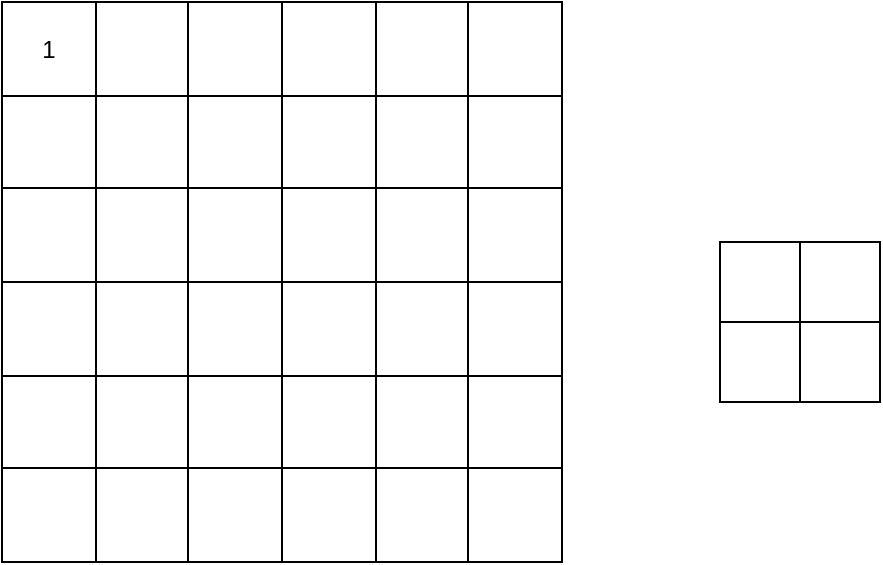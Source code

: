 <mxfile version="24.1.0" type="device">
  <diagram name="第 1 页" id="sMudP33DBJNy-v6ytXJG">
    <mxGraphModel dx="1050" dy="621" grid="1" gridSize="10" guides="1" tooltips="1" connect="1" arrows="1" fold="1" page="1" pageScale="1" pageWidth="3300" pageHeight="4681" math="0" shadow="0">
      <root>
        <mxCell id="0" />
        <mxCell id="1" parent="0" />
        <mxCell id="JvK6t2MEbXTYrqsshKav-27" value="" style="shape=table;startSize=0;container=1;collapsible=0;childLayout=tableLayout;" vertex="1" parent="1">
          <mxGeometry x="41" y="120" width="280" height="280" as="geometry" />
        </mxCell>
        <mxCell id="JvK6t2MEbXTYrqsshKav-28" value="" style="shape=tableRow;horizontal=0;startSize=0;swimlaneHead=0;swimlaneBody=0;strokeColor=inherit;top=0;left=0;bottom=0;right=0;collapsible=0;dropTarget=0;fillColor=none;points=[[0,0.5],[1,0.5]];portConstraint=eastwest;" vertex="1" parent="JvK6t2MEbXTYrqsshKav-27">
          <mxGeometry width="280" height="47" as="geometry" />
        </mxCell>
        <mxCell id="JvK6t2MEbXTYrqsshKav-29" value="1" style="shape=partialRectangle;html=1;whiteSpace=wrap;connectable=0;strokeColor=inherit;overflow=hidden;fillColor=none;top=0;left=0;bottom=0;right=0;pointerEvents=1;" vertex="1" parent="JvK6t2MEbXTYrqsshKav-28">
          <mxGeometry width="47" height="47" as="geometry">
            <mxRectangle width="47" height="47" as="alternateBounds" />
          </mxGeometry>
        </mxCell>
        <mxCell id="JvK6t2MEbXTYrqsshKav-30" value="" style="shape=partialRectangle;html=1;whiteSpace=wrap;connectable=0;strokeColor=inherit;overflow=hidden;fillColor=none;top=0;left=0;bottom=0;right=0;pointerEvents=1;" vertex="1" parent="JvK6t2MEbXTYrqsshKav-28">
          <mxGeometry x="47" width="46" height="47" as="geometry">
            <mxRectangle width="46" height="47" as="alternateBounds" />
          </mxGeometry>
        </mxCell>
        <mxCell id="JvK6t2MEbXTYrqsshKav-31" value="" style="shape=partialRectangle;html=1;whiteSpace=wrap;connectable=0;strokeColor=inherit;overflow=hidden;fillColor=none;top=0;left=0;bottom=0;right=0;pointerEvents=1;" vertex="1" parent="JvK6t2MEbXTYrqsshKav-28">
          <mxGeometry x="93" width="47" height="47" as="geometry">
            <mxRectangle width="47" height="47" as="alternateBounds" />
          </mxGeometry>
        </mxCell>
        <mxCell id="JvK6t2MEbXTYrqsshKav-32" value="" style="shape=partialRectangle;html=1;whiteSpace=wrap;connectable=0;strokeColor=inherit;overflow=hidden;fillColor=none;top=0;left=0;bottom=0;right=0;pointerEvents=1;" vertex="1" parent="JvK6t2MEbXTYrqsshKav-28">
          <mxGeometry x="140" width="47" height="47" as="geometry">
            <mxRectangle width="47" height="47" as="alternateBounds" />
          </mxGeometry>
        </mxCell>
        <mxCell id="JvK6t2MEbXTYrqsshKav-33" value="" style="shape=partialRectangle;html=1;whiteSpace=wrap;connectable=0;strokeColor=inherit;overflow=hidden;fillColor=none;top=0;left=0;bottom=0;right=0;pointerEvents=1;" vertex="1" parent="JvK6t2MEbXTYrqsshKav-28">
          <mxGeometry x="187" width="46" height="47" as="geometry">
            <mxRectangle width="46" height="47" as="alternateBounds" />
          </mxGeometry>
        </mxCell>
        <mxCell id="JvK6t2MEbXTYrqsshKav-34" value="" style="shape=partialRectangle;html=1;whiteSpace=wrap;connectable=0;strokeColor=inherit;overflow=hidden;fillColor=none;top=0;left=0;bottom=0;right=0;pointerEvents=1;" vertex="1" parent="JvK6t2MEbXTYrqsshKav-28">
          <mxGeometry x="233" width="47" height="47" as="geometry">
            <mxRectangle width="47" height="47" as="alternateBounds" />
          </mxGeometry>
        </mxCell>
        <mxCell id="JvK6t2MEbXTYrqsshKav-35" value="" style="shape=tableRow;horizontal=0;startSize=0;swimlaneHead=0;swimlaneBody=0;strokeColor=inherit;top=0;left=0;bottom=0;right=0;collapsible=0;dropTarget=0;fillColor=none;points=[[0,0.5],[1,0.5]];portConstraint=eastwest;" vertex="1" parent="JvK6t2MEbXTYrqsshKav-27">
          <mxGeometry y="47" width="280" height="46" as="geometry" />
        </mxCell>
        <mxCell id="JvK6t2MEbXTYrqsshKav-36" value="" style="shape=partialRectangle;html=1;whiteSpace=wrap;connectable=0;strokeColor=inherit;overflow=hidden;fillColor=none;top=0;left=0;bottom=0;right=0;pointerEvents=1;" vertex="1" parent="JvK6t2MEbXTYrqsshKav-35">
          <mxGeometry width="47" height="46" as="geometry">
            <mxRectangle width="47" height="46" as="alternateBounds" />
          </mxGeometry>
        </mxCell>
        <mxCell id="JvK6t2MEbXTYrqsshKav-37" value="" style="shape=partialRectangle;html=1;whiteSpace=wrap;connectable=0;strokeColor=inherit;overflow=hidden;fillColor=none;top=0;left=0;bottom=0;right=0;pointerEvents=1;" vertex="1" parent="JvK6t2MEbXTYrqsshKav-35">
          <mxGeometry x="47" width="46" height="46" as="geometry">
            <mxRectangle width="46" height="46" as="alternateBounds" />
          </mxGeometry>
        </mxCell>
        <mxCell id="JvK6t2MEbXTYrqsshKav-38" value="" style="shape=partialRectangle;html=1;whiteSpace=wrap;connectable=0;strokeColor=inherit;overflow=hidden;fillColor=none;top=0;left=0;bottom=0;right=0;pointerEvents=1;" vertex="1" parent="JvK6t2MEbXTYrqsshKav-35">
          <mxGeometry x="93" width="47" height="46" as="geometry">
            <mxRectangle width="47" height="46" as="alternateBounds" />
          </mxGeometry>
        </mxCell>
        <mxCell id="JvK6t2MEbXTYrqsshKav-39" value="" style="shape=partialRectangle;html=1;whiteSpace=wrap;connectable=0;strokeColor=inherit;overflow=hidden;fillColor=none;top=0;left=0;bottom=0;right=0;pointerEvents=1;" vertex="1" parent="JvK6t2MEbXTYrqsshKav-35">
          <mxGeometry x="140" width="47" height="46" as="geometry">
            <mxRectangle width="47" height="46" as="alternateBounds" />
          </mxGeometry>
        </mxCell>
        <mxCell id="JvK6t2MEbXTYrqsshKav-40" value="" style="shape=partialRectangle;html=1;whiteSpace=wrap;connectable=0;strokeColor=inherit;overflow=hidden;fillColor=none;top=0;left=0;bottom=0;right=0;pointerEvents=1;" vertex="1" parent="JvK6t2MEbXTYrqsshKav-35">
          <mxGeometry x="187" width="46" height="46" as="geometry">
            <mxRectangle width="46" height="46" as="alternateBounds" />
          </mxGeometry>
        </mxCell>
        <mxCell id="JvK6t2MEbXTYrqsshKav-41" value="" style="shape=partialRectangle;html=1;whiteSpace=wrap;connectable=0;strokeColor=inherit;overflow=hidden;fillColor=none;top=0;left=0;bottom=0;right=0;pointerEvents=1;" vertex="1" parent="JvK6t2MEbXTYrqsshKav-35">
          <mxGeometry x="233" width="47" height="46" as="geometry">
            <mxRectangle width="47" height="46" as="alternateBounds" />
          </mxGeometry>
        </mxCell>
        <mxCell id="JvK6t2MEbXTYrqsshKav-42" value="" style="shape=tableRow;horizontal=0;startSize=0;swimlaneHead=0;swimlaneBody=0;strokeColor=inherit;top=0;left=0;bottom=0;right=0;collapsible=0;dropTarget=0;fillColor=none;points=[[0,0.5],[1,0.5]];portConstraint=eastwest;" vertex="1" parent="JvK6t2MEbXTYrqsshKav-27">
          <mxGeometry y="93" width="280" height="47" as="geometry" />
        </mxCell>
        <mxCell id="JvK6t2MEbXTYrqsshKav-43" value="" style="shape=partialRectangle;html=1;whiteSpace=wrap;connectable=0;strokeColor=inherit;overflow=hidden;fillColor=none;top=0;left=0;bottom=0;right=0;pointerEvents=1;" vertex="1" parent="JvK6t2MEbXTYrqsshKav-42">
          <mxGeometry width="47" height="47" as="geometry">
            <mxRectangle width="47" height="47" as="alternateBounds" />
          </mxGeometry>
        </mxCell>
        <mxCell id="JvK6t2MEbXTYrqsshKav-44" value="" style="shape=partialRectangle;html=1;whiteSpace=wrap;connectable=0;strokeColor=inherit;overflow=hidden;fillColor=none;top=0;left=0;bottom=0;right=0;pointerEvents=1;" vertex="1" parent="JvK6t2MEbXTYrqsshKav-42">
          <mxGeometry x="47" width="46" height="47" as="geometry">
            <mxRectangle width="46" height="47" as="alternateBounds" />
          </mxGeometry>
        </mxCell>
        <mxCell id="JvK6t2MEbXTYrqsshKav-45" value="" style="shape=partialRectangle;html=1;whiteSpace=wrap;connectable=0;strokeColor=inherit;overflow=hidden;fillColor=none;top=0;left=0;bottom=0;right=0;pointerEvents=1;" vertex="1" parent="JvK6t2MEbXTYrqsshKav-42">
          <mxGeometry x="93" width="47" height="47" as="geometry">
            <mxRectangle width="47" height="47" as="alternateBounds" />
          </mxGeometry>
        </mxCell>
        <mxCell id="JvK6t2MEbXTYrqsshKav-46" value="" style="shape=partialRectangle;html=1;whiteSpace=wrap;connectable=0;strokeColor=inherit;overflow=hidden;fillColor=none;top=0;left=0;bottom=0;right=0;pointerEvents=1;" vertex="1" parent="JvK6t2MEbXTYrqsshKav-42">
          <mxGeometry x="140" width="47" height="47" as="geometry">
            <mxRectangle width="47" height="47" as="alternateBounds" />
          </mxGeometry>
        </mxCell>
        <mxCell id="JvK6t2MEbXTYrqsshKav-47" value="" style="shape=partialRectangle;html=1;whiteSpace=wrap;connectable=0;strokeColor=inherit;overflow=hidden;fillColor=none;top=0;left=0;bottom=0;right=0;pointerEvents=1;" vertex="1" parent="JvK6t2MEbXTYrqsshKav-42">
          <mxGeometry x="187" width="46" height="47" as="geometry">
            <mxRectangle width="46" height="47" as="alternateBounds" />
          </mxGeometry>
        </mxCell>
        <mxCell id="JvK6t2MEbXTYrqsshKav-48" value="" style="shape=partialRectangle;html=1;whiteSpace=wrap;connectable=0;strokeColor=inherit;overflow=hidden;fillColor=none;top=0;left=0;bottom=0;right=0;pointerEvents=1;" vertex="1" parent="JvK6t2MEbXTYrqsshKav-42">
          <mxGeometry x="233" width="47" height="47" as="geometry">
            <mxRectangle width="47" height="47" as="alternateBounds" />
          </mxGeometry>
        </mxCell>
        <mxCell id="JvK6t2MEbXTYrqsshKav-49" value="" style="shape=tableRow;horizontal=0;startSize=0;swimlaneHead=0;swimlaneBody=0;strokeColor=inherit;top=0;left=0;bottom=0;right=0;collapsible=0;dropTarget=0;fillColor=none;points=[[0,0.5],[1,0.5]];portConstraint=eastwest;" vertex="1" parent="JvK6t2MEbXTYrqsshKav-27">
          <mxGeometry y="140" width="280" height="47" as="geometry" />
        </mxCell>
        <mxCell id="JvK6t2MEbXTYrqsshKav-50" value="" style="shape=partialRectangle;html=1;whiteSpace=wrap;connectable=0;strokeColor=inherit;overflow=hidden;fillColor=none;top=0;left=0;bottom=0;right=0;pointerEvents=1;" vertex="1" parent="JvK6t2MEbXTYrqsshKav-49">
          <mxGeometry width="47" height="47" as="geometry">
            <mxRectangle width="47" height="47" as="alternateBounds" />
          </mxGeometry>
        </mxCell>
        <mxCell id="JvK6t2MEbXTYrqsshKav-51" value="" style="shape=partialRectangle;html=1;whiteSpace=wrap;connectable=0;strokeColor=inherit;overflow=hidden;fillColor=none;top=0;left=0;bottom=0;right=0;pointerEvents=1;" vertex="1" parent="JvK6t2MEbXTYrqsshKav-49">
          <mxGeometry x="47" width="46" height="47" as="geometry">
            <mxRectangle width="46" height="47" as="alternateBounds" />
          </mxGeometry>
        </mxCell>
        <mxCell id="JvK6t2MEbXTYrqsshKav-52" value="" style="shape=partialRectangle;html=1;whiteSpace=wrap;connectable=0;strokeColor=inherit;overflow=hidden;fillColor=none;top=0;left=0;bottom=0;right=0;pointerEvents=1;" vertex="1" parent="JvK6t2MEbXTYrqsshKav-49">
          <mxGeometry x="93" width="47" height="47" as="geometry">
            <mxRectangle width="47" height="47" as="alternateBounds" />
          </mxGeometry>
        </mxCell>
        <mxCell id="JvK6t2MEbXTYrqsshKav-53" value="" style="shape=partialRectangle;html=1;whiteSpace=wrap;connectable=0;strokeColor=inherit;overflow=hidden;fillColor=none;top=0;left=0;bottom=0;right=0;pointerEvents=1;" vertex="1" parent="JvK6t2MEbXTYrqsshKav-49">
          <mxGeometry x="140" width="47" height="47" as="geometry">
            <mxRectangle width="47" height="47" as="alternateBounds" />
          </mxGeometry>
        </mxCell>
        <mxCell id="JvK6t2MEbXTYrqsshKav-54" value="" style="shape=partialRectangle;html=1;whiteSpace=wrap;connectable=0;strokeColor=inherit;overflow=hidden;fillColor=none;top=0;left=0;bottom=0;right=0;pointerEvents=1;" vertex="1" parent="JvK6t2MEbXTYrqsshKav-49">
          <mxGeometry x="187" width="46" height="47" as="geometry">
            <mxRectangle width="46" height="47" as="alternateBounds" />
          </mxGeometry>
        </mxCell>
        <mxCell id="JvK6t2MEbXTYrqsshKav-55" value="" style="shape=partialRectangle;html=1;whiteSpace=wrap;connectable=0;strokeColor=inherit;overflow=hidden;fillColor=none;top=0;left=0;bottom=0;right=0;pointerEvents=1;" vertex="1" parent="JvK6t2MEbXTYrqsshKav-49">
          <mxGeometry x="233" width="47" height="47" as="geometry">
            <mxRectangle width="47" height="47" as="alternateBounds" />
          </mxGeometry>
        </mxCell>
        <mxCell id="JvK6t2MEbXTYrqsshKav-56" value="" style="shape=tableRow;horizontal=0;startSize=0;swimlaneHead=0;swimlaneBody=0;strokeColor=inherit;top=0;left=0;bottom=0;right=0;collapsible=0;dropTarget=0;fillColor=none;points=[[0,0.5],[1,0.5]];portConstraint=eastwest;" vertex="1" parent="JvK6t2MEbXTYrqsshKav-27">
          <mxGeometry y="187" width="280" height="46" as="geometry" />
        </mxCell>
        <mxCell id="JvK6t2MEbXTYrqsshKav-57" value="" style="shape=partialRectangle;html=1;whiteSpace=wrap;connectable=0;strokeColor=inherit;overflow=hidden;fillColor=none;top=0;left=0;bottom=0;right=0;pointerEvents=1;" vertex="1" parent="JvK6t2MEbXTYrqsshKav-56">
          <mxGeometry width="47" height="46" as="geometry">
            <mxRectangle width="47" height="46" as="alternateBounds" />
          </mxGeometry>
        </mxCell>
        <mxCell id="JvK6t2MEbXTYrqsshKav-58" value="" style="shape=partialRectangle;html=1;whiteSpace=wrap;connectable=0;strokeColor=inherit;overflow=hidden;fillColor=none;top=0;left=0;bottom=0;right=0;pointerEvents=1;" vertex="1" parent="JvK6t2MEbXTYrqsshKav-56">
          <mxGeometry x="47" width="46" height="46" as="geometry">
            <mxRectangle width="46" height="46" as="alternateBounds" />
          </mxGeometry>
        </mxCell>
        <mxCell id="JvK6t2MEbXTYrqsshKav-59" value="" style="shape=partialRectangle;html=1;whiteSpace=wrap;connectable=0;strokeColor=inherit;overflow=hidden;fillColor=none;top=0;left=0;bottom=0;right=0;pointerEvents=1;" vertex="1" parent="JvK6t2MEbXTYrqsshKav-56">
          <mxGeometry x="93" width="47" height="46" as="geometry">
            <mxRectangle width="47" height="46" as="alternateBounds" />
          </mxGeometry>
        </mxCell>
        <mxCell id="JvK6t2MEbXTYrqsshKav-60" value="" style="shape=partialRectangle;html=1;whiteSpace=wrap;connectable=0;strokeColor=inherit;overflow=hidden;fillColor=none;top=0;left=0;bottom=0;right=0;pointerEvents=1;" vertex="1" parent="JvK6t2MEbXTYrqsshKav-56">
          <mxGeometry x="140" width="47" height="46" as="geometry">
            <mxRectangle width="47" height="46" as="alternateBounds" />
          </mxGeometry>
        </mxCell>
        <mxCell id="JvK6t2MEbXTYrqsshKav-61" value="" style="shape=partialRectangle;html=1;whiteSpace=wrap;connectable=0;strokeColor=inherit;overflow=hidden;fillColor=none;top=0;left=0;bottom=0;right=0;pointerEvents=1;" vertex="1" parent="JvK6t2MEbXTYrqsshKav-56">
          <mxGeometry x="187" width="46" height="46" as="geometry">
            <mxRectangle width="46" height="46" as="alternateBounds" />
          </mxGeometry>
        </mxCell>
        <mxCell id="JvK6t2MEbXTYrqsshKav-62" value="" style="shape=partialRectangle;html=1;whiteSpace=wrap;connectable=0;strokeColor=inherit;overflow=hidden;fillColor=none;top=0;left=0;bottom=0;right=0;pointerEvents=1;" vertex="1" parent="JvK6t2MEbXTYrqsshKav-56">
          <mxGeometry x="233" width="47" height="46" as="geometry">
            <mxRectangle width="47" height="46" as="alternateBounds" />
          </mxGeometry>
        </mxCell>
        <mxCell id="JvK6t2MEbXTYrqsshKav-63" value="" style="shape=tableRow;horizontal=0;startSize=0;swimlaneHead=0;swimlaneBody=0;strokeColor=inherit;top=0;left=0;bottom=0;right=0;collapsible=0;dropTarget=0;fillColor=none;points=[[0,0.5],[1,0.5]];portConstraint=eastwest;" vertex="1" parent="JvK6t2MEbXTYrqsshKav-27">
          <mxGeometry y="233" width="280" height="47" as="geometry" />
        </mxCell>
        <mxCell id="JvK6t2MEbXTYrqsshKav-64" value="" style="shape=partialRectangle;html=1;whiteSpace=wrap;connectable=0;strokeColor=inherit;overflow=hidden;fillColor=none;top=0;left=0;bottom=0;right=0;pointerEvents=1;" vertex="1" parent="JvK6t2MEbXTYrqsshKav-63">
          <mxGeometry width="47" height="47" as="geometry">
            <mxRectangle width="47" height="47" as="alternateBounds" />
          </mxGeometry>
        </mxCell>
        <mxCell id="JvK6t2MEbXTYrqsshKav-65" value="" style="shape=partialRectangle;html=1;whiteSpace=wrap;connectable=0;strokeColor=inherit;overflow=hidden;fillColor=none;top=0;left=0;bottom=0;right=0;pointerEvents=1;" vertex="1" parent="JvK6t2MEbXTYrqsshKav-63">
          <mxGeometry x="47" width="46" height="47" as="geometry">
            <mxRectangle width="46" height="47" as="alternateBounds" />
          </mxGeometry>
        </mxCell>
        <mxCell id="JvK6t2MEbXTYrqsshKav-66" value="" style="shape=partialRectangle;html=1;whiteSpace=wrap;connectable=0;strokeColor=inherit;overflow=hidden;fillColor=none;top=0;left=0;bottom=0;right=0;pointerEvents=1;" vertex="1" parent="JvK6t2MEbXTYrqsshKav-63">
          <mxGeometry x="93" width="47" height="47" as="geometry">
            <mxRectangle width="47" height="47" as="alternateBounds" />
          </mxGeometry>
        </mxCell>
        <mxCell id="JvK6t2MEbXTYrqsshKav-67" value="" style="shape=partialRectangle;html=1;whiteSpace=wrap;connectable=0;strokeColor=inherit;overflow=hidden;fillColor=none;top=0;left=0;bottom=0;right=0;pointerEvents=1;" vertex="1" parent="JvK6t2MEbXTYrqsshKav-63">
          <mxGeometry x="140" width="47" height="47" as="geometry">
            <mxRectangle width="47" height="47" as="alternateBounds" />
          </mxGeometry>
        </mxCell>
        <mxCell id="JvK6t2MEbXTYrqsshKav-68" value="" style="shape=partialRectangle;html=1;whiteSpace=wrap;connectable=0;strokeColor=inherit;overflow=hidden;fillColor=none;top=0;left=0;bottom=0;right=0;pointerEvents=1;" vertex="1" parent="JvK6t2MEbXTYrqsshKav-63">
          <mxGeometry x="187" width="46" height="47" as="geometry">
            <mxRectangle width="46" height="47" as="alternateBounds" />
          </mxGeometry>
        </mxCell>
        <mxCell id="JvK6t2MEbXTYrqsshKav-69" value="" style="shape=partialRectangle;html=1;whiteSpace=wrap;connectable=0;strokeColor=inherit;overflow=hidden;fillColor=none;top=0;left=0;bottom=0;right=0;pointerEvents=1;" vertex="1" parent="JvK6t2MEbXTYrqsshKav-63">
          <mxGeometry x="233" width="47" height="47" as="geometry">
            <mxRectangle width="47" height="47" as="alternateBounds" />
          </mxGeometry>
        </mxCell>
        <mxCell id="JvK6t2MEbXTYrqsshKav-85" value="" style="shape=table;startSize=0;container=1;collapsible=0;childLayout=tableLayout;" vertex="1" parent="1">
          <mxGeometry x="400" y="240" width="80" height="80" as="geometry" />
        </mxCell>
        <mxCell id="JvK6t2MEbXTYrqsshKav-86" value="" style="shape=tableRow;horizontal=0;startSize=0;swimlaneHead=0;swimlaneBody=0;strokeColor=inherit;top=0;left=0;bottom=0;right=0;collapsible=0;dropTarget=0;fillColor=none;points=[[0,0.5],[1,0.5]];portConstraint=eastwest;" vertex="1" parent="JvK6t2MEbXTYrqsshKav-85">
          <mxGeometry width="80" height="40" as="geometry" />
        </mxCell>
        <mxCell id="JvK6t2MEbXTYrqsshKav-87" value="" style="shape=partialRectangle;html=1;whiteSpace=wrap;connectable=0;strokeColor=inherit;overflow=hidden;fillColor=none;top=0;left=0;bottom=0;right=0;pointerEvents=1;" vertex="1" parent="JvK6t2MEbXTYrqsshKav-86">
          <mxGeometry width="40" height="40" as="geometry">
            <mxRectangle width="40" height="40" as="alternateBounds" />
          </mxGeometry>
        </mxCell>
        <mxCell id="JvK6t2MEbXTYrqsshKav-88" value="" style="shape=partialRectangle;html=1;whiteSpace=wrap;connectable=0;strokeColor=inherit;overflow=hidden;fillColor=none;top=0;left=0;bottom=0;right=0;pointerEvents=1;" vertex="1" parent="JvK6t2MEbXTYrqsshKav-86">
          <mxGeometry x="40" width="40" height="40" as="geometry">
            <mxRectangle width="40" height="40" as="alternateBounds" />
          </mxGeometry>
        </mxCell>
        <mxCell id="JvK6t2MEbXTYrqsshKav-89" value="" style="shape=tableRow;horizontal=0;startSize=0;swimlaneHead=0;swimlaneBody=0;strokeColor=inherit;top=0;left=0;bottom=0;right=0;collapsible=0;dropTarget=0;fillColor=none;points=[[0,0.5],[1,0.5]];portConstraint=eastwest;" vertex="1" parent="JvK6t2MEbXTYrqsshKav-85">
          <mxGeometry y="40" width="80" height="40" as="geometry" />
        </mxCell>
        <mxCell id="JvK6t2MEbXTYrqsshKav-90" value="" style="shape=partialRectangle;html=1;whiteSpace=wrap;connectable=0;strokeColor=inherit;overflow=hidden;fillColor=none;top=0;left=0;bottom=0;right=0;pointerEvents=1;" vertex="1" parent="JvK6t2MEbXTYrqsshKav-89">
          <mxGeometry width="40" height="40" as="geometry">
            <mxRectangle width="40" height="40" as="alternateBounds" />
          </mxGeometry>
        </mxCell>
        <mxCell id="JvK6t2MEbXTYrqsshKav-91" value="" style="shape=partialRectangle;html=1;whiteSpace=wrap;connectable=0;strokeColor=inherit;overflow=hidden;fillColor=none;top=0;left=0;bottom=0;right=0;pointerEvents=1;" vertex="1" parent="JvK6t2MEbXTYrqsshKav-89">
          <mxGeometry x="40" width="40" height="40" as="geometry">
            <mxRectangle width="40" height="40" as="alternateBounds" />
          </mxGeometry>
        </mxCell>
      </root>
    </mxGraphModel>
  </diagram>
</mxfile>
